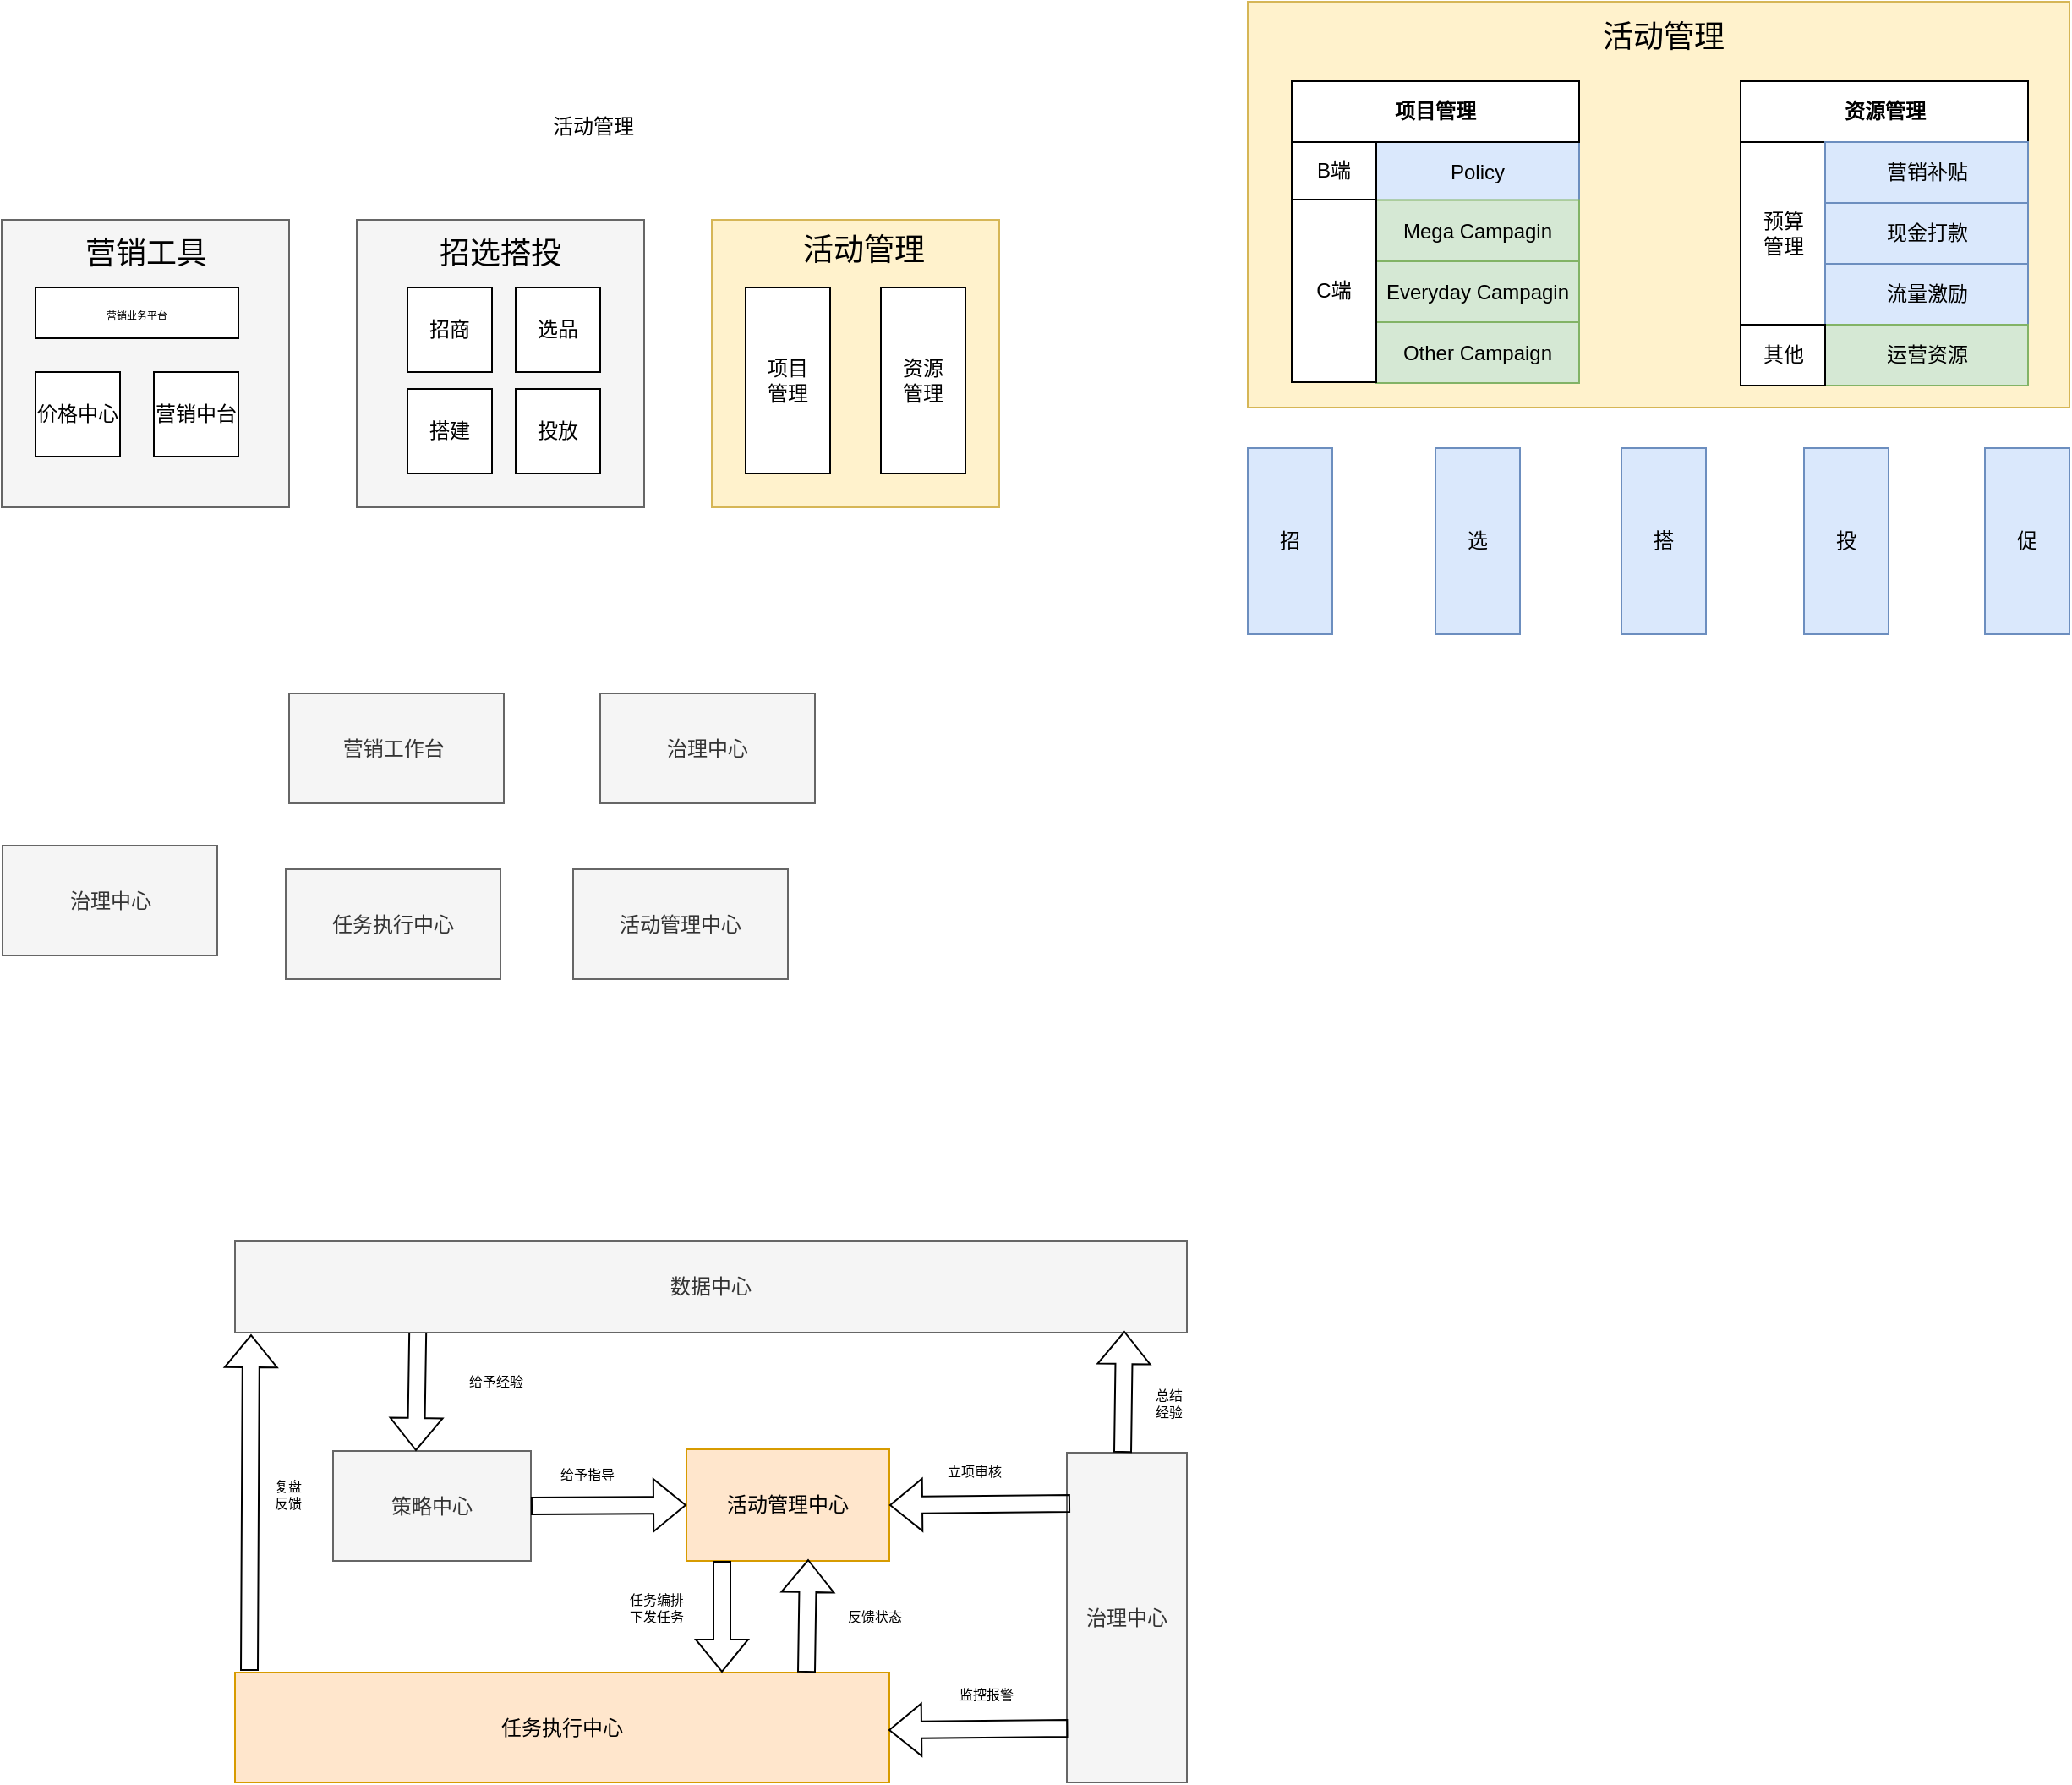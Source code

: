 <mxfile version="20.2.3" type="github">
  <diagram id="z_kptfTWo_rXRnX8HvSr" name="Page-1">
    <mxGraphModel dx="1577" dy="1023" grid="0" gridSize="10" guides="1" tooltips="1" connect="1" arrows="1" fold="1" page="1" pageScale="1" pageWidth="3300" pageHeight="4681" math="0" shadow="0">
      <root>
        <mxCell id="0" />
        <mxCell id="1" parent="0" />
        <mxCell id="BfwxDj2PSmST9aKWuw-U-1" value="" style="whiteSpace=wrap;html=1;fillColor=#fff2cc;strokeColor=#d6b656;" parent="1" vertex="1">
          <mxGeometry x="797" y="21" width="486" height="240" as="geometry" />
        </mxCell>
        <mxCell id="GDYOSG9VOTngp5VWFNq1-11" value="" style="whiteSpace=wrap;html=1;aspect=fixed;fillColor=#f5f5f5;fontColor=#333333;strokeColor=#666666;" parent="1" vertex="1">
          <mxGeometry x="270" y="150" width="170" height="170" as="geometry" />
        </mxCell>
        <mxCell id="GDYOSG9VOTngp5VWFNq1-1" value="" style="whiteSpace=wrap;html=1;aspect=fixed;fillColor=#f5f5f5;fontColor=#333333;strokeColor=#666666;" parent="1" vertex="1">
          <mxGeometry x="60" y="150" width="170" height="170" as="geometry" />
        </mxCell>
        <mxCell id="GDYOSG9VOTngp5VWFNq1-4" value="&lt;font style=&quot;font-size: 18px;&quot;&gt;营销工具&lt;/font&gt;" style="text;html=1;strokeColor=none;fillColor=none;align=center;verticalAlign=middle;whiteSpace=wrap;rounded=0;" parent="1" vertex="1">
          <mxGeometry x="102.5" y="160" width="85" height="20" as="geometry" />
        </mxCell>
        <mxCell id="GDYOSG9VOTngp5VWFNq1-5" value="&lt;font style=&quot;font-size: 18px;&quot;&gt;招选搭投&lt;/font&gt;" style="text;html=1;strokeColor=none;fillColor=none;align=center;verticalAlign=middle;whiteSpace=wrap;rounded=0;" parent="1" vertex="1">
          <mxGeometry x="305" y="155" width="100" height="30" as="geometry" />
        </mxCell>
        <mxCell id="GDYOSG9VOTngp5VWFNq1-6" value="活动管理" style="text;html=1;strokeColor=none;fillColor=none;align=center;verticalAlign=middle;whiteSpace=wrap;rounded=0;" parent="1" vertex="1">
          <mxGeometry x="380" y="80" width="60" height="30" as="geometry" />
        </mxCell>
        <mxCell id="GDYOSG9VOTngp5VWFNq1-8" value="&lt;font style=&quot;font-size: 6px;&quot;&gt;营销业务平台&lt;/font&gt;" style="rounded=0;whiteSpace=wrap;html=1;" parent="1" vertex="1">
          <mxGeometry x="80" y="190" width="120" height="30" as="geometry" />
        </mxCell>
        <mxCell id="GDYOSG9VOTngp5VWFNq1-9" value="价格中心" style="whiteSpace=wrap;html=1;aspect=fixed;" parent="1" vertex="1">
          <mxGeometry x="80" y="240" width="50" height="50" as="geometry" />
        </mxCell>
        <mxCell id="GDYOSG9VOTngp5VWFNq1-10" value="营销中台" style="whiteSpace=wrap;html=1;aspect=fixed;" parent="1" vertex="1">
          <mxGeometry x="150" y="240" width="50" height="50" as="geometry" />
        </mxCell>
        <mxCell id="GDYOSG9VOTngp5VWFNq1-12" value="招商" style="whiteSpace=wrap;html=1;aspect=fixed;" parent="1" vertex="1">
          <mxGeometry x="300" y="190" width="50" height="50" as="geometry" />
        </mxCell>
        <mxCell id="GDYOSG9VOTngp5VWFNq1-13" value="选品" style="whiteSpace=wrap;html=1;aspect=fixed;" parent="1" vertex="1">
          <mxGeometry x="364" y="190" width="50" height="50" as="geometry" />
        </mxCell>
        <mxCell id="GDYOSG9VOTngp5VWFNq1-14" value="搭建" style="whiteSpace=wrap;html=1;aspect=fixed;" parent="1" vertex="1">
          <mxGeometry x="300" y="250" width="50" height="50" as="geometry" />
        </mxCell>
        <mxCell id="GDYOSG9VOTngp5VWFNq1-15" value="投放" style="whiteSpace=wrap;html=1;aspect=fixed;" parent="1" vertex="1">
          <mxGeometry x="364" y="250" width="50" height="50" as="geometry" />
        </mxCell>
        <mxCell id="GDYOSG9VOTngp5VWFNq1-16" value="" style="whiteSpace=wrap;html=1;aspect=fixed;fillColor=#fff2cc;strokeColor=#d6b656;" parent="1" vertex="1">
          <mxGeometry x="480" y="150" width="170" height="170" as="geometry" />
        </mxCell>
        <mxCell id="GDYOSG9VOTngp5VWFNq1-17" value="&lt;font style=&quot;font-size: 18px;&quot;&gt;活动管理&lt;/font&gt;" style="text;html=1;strokeColor=none;fillColor=none;align=center;verticalAlign=middle;whiteSpace=wrap;rounded=0;" parent="1" vertex="1">
          <mxGeometry x="520" y="153" width="100" height="30" as="geometry" />
        </mxCell>
        <mxCell id="GDYOSG9VOTngp5VWFNq1-18" value="项目&lt;br&gt;管理&lt;br&gt;" style="whiteSpace=wrap;html=1;" parent="1" vertex="1">
          <mxGeometry x="500" y="190" width="50" height="110" as="geometry" />
        </mxCell>
        <mxCell id="GDYOSG9VOTngp5VWFNq1-19" value="资源&lt;br&gt;管理" style="whiteSpace=wrap;html=1;" parent="1" vertex="1">
          <mxGeometry x="580" y="190" width="50" height="110" as="geometry" />
        </mxCell>
        <mxCell id="GDYOSG9VOTngp5VWFNq1-20" value="营销工作台&amp;nbsp;&lt;span style=&quot;color: rgba(0, 0, 0, 0); font-family: monospace; font-size: 0px; text-align: start;&quot;&gt;%3CmxGraphModel%3E%3Croot%3E%3CmxCell%20id%3D%220%22%2F%3E%3CmxCell%20id%3D%221%22%20parent%3D%220%22%2F%3E%3CmxCell%20id%3D%222%22%20value%3D%22%22%20style%3D%22whiteSpace%3Dwrap%3Bhtml%3D1%3Baspect%3Dfixed%3BfillColor%3D%23f5f5f5%3BfontColor%3D%23333333%3BstrokeColor%3D%23666666%3B%22%20vertex%3D%221%22%20parent%3D%221%22%3E%3CmxGeometry%20x%3D%2260%22%20y%3D%22150%22%20width%3D%22170%22%20height%3D%22170%22%20as%3D%22geometry%22%2F%3E%3C%2FmxCell%3E%3C%2Froot%3E%3C%2FmxGraphModel%3E&lt;/span&gt;" style="whiteSpace=wrap;html=1;fillColor=#f5f5f5;fontColor=#333333;strokeColor=#666666;" parent="1" vertex="1">
          <mxGeometry x="230" y="430" width="127" height="65" as="geometry" />
        </mxCell>
        <mxCell id="GDYOSG9VOTngp5VWFNq1-21" value="任务执行中心" style="whiteSpace=wrap;html=1;fillColor=#f5f5f5;fontColor=#333333;strokeColor=#666666;" parent="1" vertex="1">
          <mxGeometry x="228" y="534" width="127" height="65" as="geometry" />
        </mxCell>
        <mxCell id="GDYOSG9VOTngp5VWFNq1-22" value="活动管理中心" style="whiteSpace=wrap;html=1;fillColor=#f5f5f5;fontColor=#333333;strokeColor=#666666;" parent="1" vertex="1">
          <mxGeometry x="398" y="534" width="127" height="65" as="geometry" />
        </mxCell>
        <mxCell id="GDYOSG9VOTngp5VWFNq1-23" value="策略中心" style="whiteSpace=wrap;html=1;fillColor=#f5f5f5;fontColor=#333333;strokeColor=#666666;" parent="1" vertex="1">
          <mxGeometry x="256" y="878" width="117" height="65" as="geometry" />
        </mxCell>
        <mxCell id="GDYOSG9VOTngp5VWFNq1-24" value="治理中心" style="whiteSpace=wrap;html=1;fillColor=#f5f5f5;fontColor=#333333;strokeColor=#666666;" parent="1" vertex="1">
          <mxGeometry x="60.5" y="520" width="127" height="65" as="geometry" />
        </mxCell>
        <mxCell id="GDYOSG9VOTngp5VWFNq1-27" value="" style="shape=flexArrow;endArrow=classic;html=1;rounded=0;fontSize=8;exitX=0.192;exitY=0.985;exitDx=0;exitDy=0;exitPerimeter=0;" parent="1" source="GDYOSG9VOTngp5VWFNq1-34" edge="1">
          <mxGeometry width="50" height="50" relative="1" as="geometry">
            <mxPoint x="305.0" y="812" as="sourcePoint" />
            <mxPoint x="305.0" y="878" as="targetPoint" />
          </mxGeometry>
        </mxCell>
        <mxCell id="GDYOSG9VOTngp5VWFNq1-28" value="治理中心" style="whiteSpace=wrap;html=1;fillColor=#f5f5f5;fontColor=#333333;strokeColor=#666666;" parent="1" vertex="1">
          <mxGeometry x="414" y="430" width="127" height="65" as="geometry" />
        </mxCell>
        <mxCell id="GDYOSG9VOTngp5VWFNq1-29" value="给予经验" style="text;html=1;align=center;verticalAlign=middle;resizable=0;points=[];autosize=1;strokeColor=none;fillColor=none;fontSize=8;" parent="1" vertex="1">
          <mxGeometry x="319" y="824" width="66" height="26" as="geometry" />
        </mxCell>
        <mxCell id="GDYOSG9VOTngp5VWFNq1-30" value="活动管理中心" style="whiteSpace=wrap;html=1;fillColor=#ffe6cc;strokeColor=#d79b00;" parent="1" vertex="1">
          <mxGeometry x="465" y="877" width="120" height="66" as="geometry" />
        </mxCell>
        <mxCell id="GDYOSG9VOTngp5VWFNq1-31" value="" style="shape=flexArrow;endArrow=classic;html=1;rounded=0;fontSize=8;entryX=0;entryY=0.5;entryDx=0;entryDy=0;exitX=1;exitY=0.5;exitDx=0;exitDy=0;" parent="1" source="GDYOSG9VOTngp5VWFNq1-23" target="GDYOSG9VOTngp5VWFNq1-30" edge="1">
          <mxGeometry width="50" height="50" relative="1" as="geometry">
            <mxPoint x="333.5" y="912" as="sourcePoint" />
            <mxPoint x="410.5" y="912" as="targetPoint" />
          </mxGeometry>
        </mxCell>
        <mxCell id="GDYOSG9VOTngp5VWFNq1-32" value="给予指导" style="text;html=1;align=center;verticalAlign=middle;resizable=0;points=[];autosize=1;strokeColor=none;fillColor=none;fontSize=8;" parent="1" vertex="1">
          <mxGeometry x="373" y="879" width="66" height="26" as="geometry" />
        </mxCell>
        <mxCell id="GDYOSG9VOTngp5VWFNq1-34" value="数据中心" style="whiteSpace=wrap;html=1;fillColor=#f5f5f5;fontColor=#333333;strokeColor=#666666;" parent="1" vertex="1">
          <mxGeometry x="198" y="754" width="563" height="54" as="geometry" />
        </mxCell>
        <mxCell id="GDYOSG9VOTngp5VWFNq1-35" value="任务执行中心" style="whiteSpace=wrap;html=1;fillColor=#ffe6cc;strokeColor=#d79b00;" parent="1" vertex="1">
          <mxGeometry x="198" y="1009" width="387" height="65" as="geometry" />
        </mxCell>
        <mxCell id="GDYOSG9VOTngp5VWFNq1-36" value="" style="shape=flexArrow;endArrow=classic;html=1;rounded=0;fontSize=8;" parent="1" edge="1">
          <mxGeometry width="50" height="50" relative="1" as="geometry">
            <mxPoint x="486" y="943" as="sourcePoint" />
            <mxPoint x="486" y="1009" as="targetPoint" />
          </mxGeometry>
        </mxCell>
        <mxCell id="GDYOSG9VOTngp5VWFNq1-37" value="任务编排&lt;br&gt;下发任务" style="text;html=1;align=center;verticalAlign=middle;resizable=0;points=[];autosize=1;strokeColor=none;fillColor=none;fontSize=8;" parent="1" vertex="1">
          <mxGeometry x="414" y="950" width="66" height="41" as="geometry" />
        </mxCell>
        <mxCell id="GDYOSG9VOTngp5VWFNq1-40" value="" style="shape=flexArrow;endArrow=classic;html=1;rounded=0;fontSize=8;" parent="1" edge="1">
          <mxGeometry width="50" height="50" relative="1" as="geometry">
            <mxPoint x="536" y="1009" as="sourcePoint" />
            <mxPoint x="537" y="942" as="targetPoint" />
          </mxGeometry>
        </mxCell>
        <mxCell id="GDYOSG9VOTngp5VWFNq1-41" value="反馈状态" style="text;html=1;align=center;verticalAlign=middle;resizable=0;points=[];autosize=1;strokeColor=none;fillColor=none;fontSize=8;" parent="1" vertex="1">
          <mxGeometry x="543" y="963" width="66" height="26" as="geometry" />
        </mxCell>
        <mxCell id="GDYOSG9VOTngp5VWFNq1-46" value="治理中心" style="whiteSpace=wrap;html=1;fillColor=#f5f5f5;fontColor=#333333;strokeColor=#666666;" parent="1" vertex="1">
          <mxGeometry x="690" y="879" width="71" height="195" as="geometry" />
        </mxCell>
        <mxCell id="GDYOSG9VOTngp5VWFNq1-47" value="" style="shape=flexArrow;endArrow=classic;html=1;rounded=0;fontSize=8;exitX=0.028;exitY=0.154;exitDx=0;exitDy=0;exitPerimeter=0;entryX=1;entryY=0.5;entryDx=0;entryDy=0;" parent="1" source="GDYOSG9VOTngp5VWFNq1-46" target="GDYOSG9VOTngp5VWFNq1-30" edge="1">
          <mxGeometry width="50" height="50" relative="1" as="geometry">
            <mxPoint x="659" y="909.07" as="sourcePoint" />
            <mxPoint x="588" y="909" as="targetPoint" />
          </mxGeometry>
        </mxCell>
        <mxCell id="GDYOSG9VOTngp5VWFNq1-48" value="立项审核" style="text;html=1;align=center;verticalAlign=middle;resizable=0;points=[];autosize=1;strokeColor=none;fillColor=none;fontSize=8;" parent="1" vertex="1">
          <mxGeometry x="602" y="877" width="66" height="26" as="geometry" />
        </mxCell>
        <mxCell id="GDYOSG9VOTngp5VWFNq1-49" value="" style="shape=flexArrow;endArrow=classic;html=1;rounded=0;fontSize=8;exitX=0.01;exitY=0.836;exitDx=0;exitDy=0;exitPerimeter=0;" parent="1" source="GDYOSG9VOTngp5VWFNq1-46" edge="1">
          <mxGeometry width="50" height="50" relative="1" as="geometry">
            <mxPoint x="685.498" y="1040" as="sourcePoint" />
            <mxPoint x="584.51" y="1043" as="targetPoint" />
          </mxGeometry>
        </mxCell>
        <mxCell id="GDYOSG9VOTngp5VWFNq1-50" value="监控报警" style="text;html=1;align=center;verticalAlign=middle;resizable=0;points=[];autosize=1;strokeColor=none;fillColor=none;fontSize=8;" parent="1" vertex="1">
          <mxGeometry x="609" y="1009" width="66" height="26" as="geometry" />
        </mxCell>
        <mxCell id="GDYOSG9VOTngp5VWFNq1-51" value="" style="shape=flexArrow;endArrow=classic;html=1;rounded=0;fontSize=8;" parent="1" edge="1">
          <mxGeometry width="50" height="50" relative="1" as="geometry">
            <mxPoint x="723" y="879" as="sourcePoint" />
            <mxPoint x="724" y="807" as="targetPoint" />
          </mxGeometry>
        </mxCell>
        <mxCell id="GDYOSG9VOTngp5VWFNq1-52" value="总结&lt;br&gt;经验" style="text;html=1;align=center;verticalAlign=middle;resizable=0;points=[];autosize=1;strokeColor=none;fillColor=none;fontSize=8;" parent="1" vertex="1">
          <mxGeometry x="729" y="829" width="42" height="41" as="geometry" />
        </mxCell>
        <mxCell id="GDYOSG9VOTngp5VWFNq1-54" value="" style="shape=flexArrow;endArrow=classic;html=1;rounded=0;fontSize=8;" parent="1" edge="1">
          <mxGeometry width="50" height="50" relative="1" as="geometry">
            <mxPoint x="206.5" y="1008" as="sourcePoint" />
            <mxPoint x="207.5" y="809" as="targetPoint" />
          </mxGeometry>
        </mxCell>
        <mxCell id="GDYOSG9VOTngp5VWFNq1-55" value="复盘&lt;br&gt;反馈" style="text;html=1;align=center;verticalAlign=middle;resizable=0;points=[];autosize=1;strokeColor=none;fillColor=none;fontSize=8;" parent="1" vertex="1">
          <mxGeometry x="207.5" y="883" width="42" height="41" as="geometry" />
        </mxCell>
        <mxCell id="BfwxDj2PSmST9aKWuw-U-2" value="&lt;font style=&quot;font-size: 18px;&quot;&gt;活动管理&lt;/font&gt;" style="text;html=1;strokeColor=none;fillColor=none;align=center;verticalAlign=middle;whiteSpace=wrap;rounded=0;" parent="1" vertex="1">
          <mxGeometry x="993" y="27" width="100" height="30" as="geometry" />
        </mxCell>
        <mxCell id="BfwxDj2PSmST9aKWuw-U-3" style="edgeStyle=orthogonalEdgeStyle;rounded=0;orthogonalLoop=1;jettySize=auto;html=1;exitX=0.5;exitY=1;exitDx=0;exitDy=0;" parent="1" edge="1">
          <mxGeometry relative="1" as="geometry">
            <mxPoint x="1104" y="259" as="sourcePoint" />
            <mxPoint x="1104" y="259" as="targetPoint" />
          </mxGeometry>
        </mxCell>
        <mxCell id="BfwxDj2PSmST9aKWuw-U-4" value="招" style="whiteSpace=wrap;html=1;fillColor=#dae8fc;strokeColor=#6c8ebf;" parent="1" vertex="1">
          <mxGeometry x="797" y="285" width="50" height="110" as="geometry" />
        </mxCell>
        <mxCell id="BfwxDj2PSmST9aKWuw-U-5" value="选" style="whiteSpace=wrap;html=1;fillColor=#dae8fc;strokeColor=#6c8ebf;" parent="1" vertex="1">
          <mxGeometry x="908" y="285" width="50" height="110" as="geometry" />
        </mxCell>
        <mxCell id="BfwxDj2PSmST9aKWuw-U-6" value="搭" style="whiteSpace=wrap;html=1;fillColor=#dae8fc;strokeColor=#6c8ebf;" parent="1" vertex="1">
          <mxGeometry x="1018" y="285" width="50" height="110" as="geometry" />
        </mxCell>
        <mxCell id="BfwxDj2PSmST9aKWuw-U-7" value="投" style="whiteSpace=wrap;html=1;fillColor=#dae8fc;strokeColor=#6c8ebf;" parent="1" vertex="1">
          <mxGeometry x="1126" y="285" width="50" height="110" as="geometry" />
        </mxCell>
        <mxCell id="BfwxDj2PSmST9aKWuw-U-8" value="促" style="whiteSpace=wrap;html=1;fillColor=#dae8fc;strokeColor=#6c8ebf;" parent="1" vertex="1">
          <mxGeometry x="1233" y="285" width="50" height="110" as="geometry" />
        </mxCell>
        <mxCell id="BfwxDj2PSmST9aKWuw-U-15" value="Policy" style="rounded=0;whiteSpace=wrap;html=1;fillColor=#dae8fc;strokeColor=#6c8ebf;" parent="1" vertex="1">
          <mxGeometry x="873" y="104" width="120" height="36" as="geometry" />
        </mxCell>
        <mxCell id="BfwxDj2PSmST9aKWuw-U-17" value="Mega Campagin" style="rounded=0;whiteSpace=wrap;html=1;fillColor=#d5e8d4;strokeColor=#82b366;" parent="1" vertex="1">
          <mxGeometry x="873" y="138.25" width="120" height="36.5" as="geometry" />
        </mxCell>
        <mxCell id="BfwxDj2PSmST9aKWuw-U-18" value="Everyday Campagin" style="rounded=0;whiteSpace=wrap;html=1;fillColor=#d5e8d4;strokeColor=#82b366;" parent="1" vertex="1">
          <mxGeometry x="873" y="174.5" width="120" height="36" as="geometry" />
        </mxCell>
        <mxCell id="BfwxDj2PSmST9aKWuw-U-19" value="Other Campaign" style="rounded=0;whiteSpace=wrap;html=1;fillColor=#d5e8d4;strokeColor=#82b366;" parent="1" vertex="1">
          <mxGeometry x="873" y="210.5" width="120" height="36" as="geometry" />
        </mxCell>
        <mxCell id="BfwxDj2PSmST9aKWuw-U-21" value="" style="whiteSpace=wrap;html=1;" parent="1" vertex="1">
          <mxGeometry x="823" y="68" width="50" height="178" as="geometry" />
        </mxCell>
        <mxCell id="BfwxDj2PSmST9aKWuw-U-20" value="&lt;b&gt;项目管理&lt;/b&gt;" style="rounded=0;whiteSpace=wrap;html=1;" parent="1" vertex="1">
          <mxGeometry x="823" y="68" width="170" height="36" as="geometry" />
        </mxCell>
        <mxCell id="BfwxDj2PSmST9aKWuw-U-22" value="C端" style="rounded=0;whiteSpace=wrap;html=1;" parent="1" vertex="1">
          <mxGeometry x="823" y="138" width="50" height="108" as="geometry" />
        </mxCell>
        <mxCell id="BfwxDj2PSmST9aKWuw-U-23" value="B端" style="rounded=0;whiteSpace=wrap;html=1;" parent="1" vertex="1">
          <mxGeometry x="823" y="104" width="50" height="34" as="geometry" />
        </mxCell>
        <mxCell id="BfwxDj2PSmST9aKWuw-U-26" value="&lt;b&gt;资源管理&lt;/b&gt;" style="rounded=0;whiteSpace=wrap;html=1;" parent="1" vertex="1">
          <mxGeometry x="1088.5" y="68" width="170" height="36" as="geometry" />
        </mxCell>
        <mxCell id="BfwxDj2PSmST9aKWuw-U-27" value="预算&lt;br&gt;管理" style="rounded=0;whiteSpace=wrap;html=1;" parent="1" vertex="1">
          <mxGeometry x="1088.5" y="104" width="50" height="108" as="geometry" />
        </mxCell>
        <mxCell id="BfwxDj2PSmST9aKWuw-U-28" value="营销补贴" style="rounded=0;whiteSpace=wrap;html=1;fillColor=#dae8fc;strokeColor=#6c8ebf;" parent="1" vertex="1">
          <mxGeometry x="1138.5" y="104" width="120" height="36" as="geometry" />
        </mxCell>
        <mxCell id="BfwxDj2PSmST9aKWuw-U-29" value="现金打款" style="rounded=0;whiteSpace=wrap;html=1;fillColor=#dae8fc;strokeColor=#6c8ebf;" parent="1" vertex="1">
          <mxGeometry x="1138.5" y="140" width="120" height="36" as="geometry" />
        </mxCell>
        <mxCell id="BfwxDj2PSmST9aKWuw-U-30" value="流量激励" style="rounded=0;whiteSpace=wrap;html=1;fillColor=#dae8fc;strokeColor=#6c8ebf;" parent="1" vertex="1">
          <mxGeometry x="1138.5" y="176" width="120" height="36" as="geometry" />
        </mxCell>
        <mxCell id="BfwxDj2PSmST9aKWuw-U-31" value="运营资源" style="rounded=0;whiteSpace=wrap;html=1;fillColor=#d5e8d4;strokeColor=#82b366;" parent="1" vertex="1">
          <mxGeometry x="1138.5" y="212" width="120" height="36" as="geometry" />
        </mxCell>
        <mxCell id="BfwxDj2PSmST9aKWuw-U-32" value="其他" style="rounded=0;whiteSpace=wrap;html=1;" parent="1" vertex="1">
          <mxGeometry x="1088.5" y="212" width="50" height="36" as="geometry" />
        </mxCell>
      </root>
    </mxGraphModel>
  </diagram>
</mxfile>
